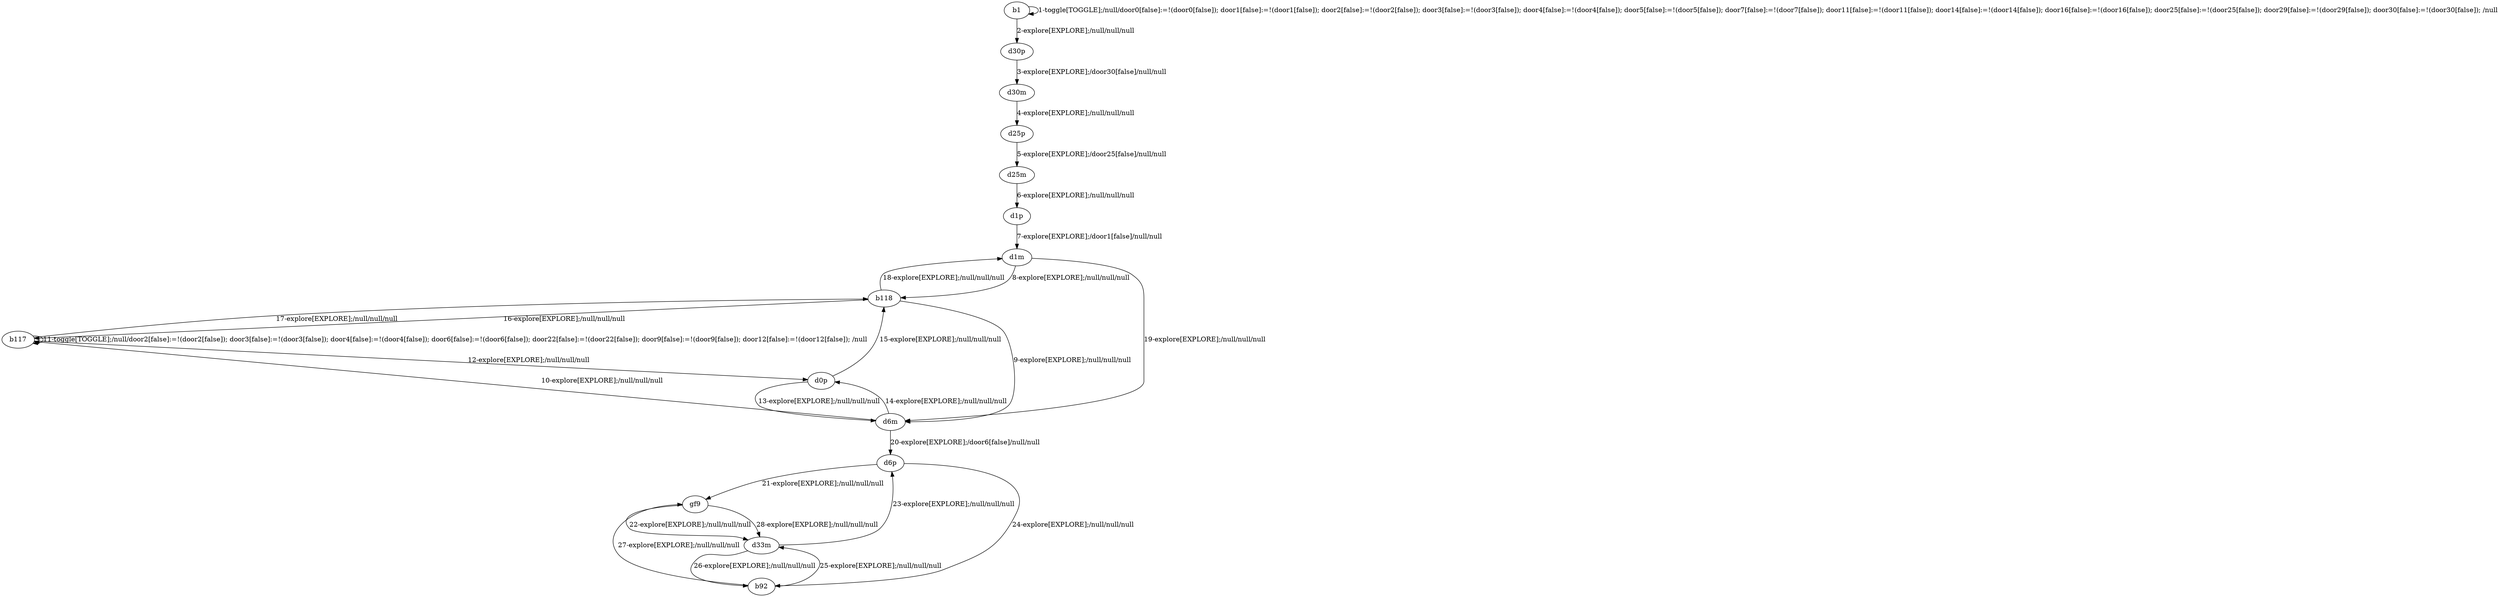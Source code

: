 # Total number of goals covered by this test: 1
# b118 --> d1m

digraph g {
"b1" -> "b1" [label = "1-toggle[TOGGLE];/null/door0[false]:=!(door0[false]); door1[false]:=!(door1[false]); door2[false]:=!(door2[false]); door3[false]:=!(door3[false]); door4[false]:=!(door4[false]); door5[false]:=!(door5[false]); door7[false]:=!(door7[false]); door11[false]:=!(door11[false]); door14[false]:=!(door14[false]); door16[false]:=!(door16[false]); door25[false]:=!(door25[false]); door29[false]:=!(door29[false]); door30[false]:=!(door30[false]); /null"];
"b1" -> "d30p" [label = "2-explore[EXPLORE];/null/null/null"];
"d30p" -> "d30m" [label = "3-explore[EXPLORE];/door30[false]/null/null"];
"d30m" -> "d25p" [label = "4-explore[EXPLORE];/null/null/null"];
"d25p" -> "d25m" [label = "5-explore[EXPLORE];/door25[false]/null/null"];
"d25m" -> "d1p" [label = "6-explore[EXPLORE];/null/null/null"];
"d1p" -> "d1m" [label = "7-explore[EXPLORE];/door1[false]/null/null"];
"d1m" -> "b118" [label = "8-explore[EXPLORE];/null/null/null"];
"b118" -> "d6m" [label = "9-explore[EXPLORE];/null/null/null"];
"d6m" -> "b117" [label = "10-explore[EXPLORE];/null/null/null"];
"b117" -> "b117" [label = "11-toggle[TOGGLE];/null/door2[false]:=!(door2[false]); door3[false]:=!(door3[false]); door4[false]:=!(door4[false]); door6[false]:=!(door6[false]); door22[false]:=!(door22[false]); door9[false]:=!(door9[false]); door12[false]:=!(door12[false]); /null"];
"b117" -> "d0p" [label = "12-explore[EXPLORE];/null/null/null"];
"d0p" -> "d6m" [label = "13-explore[EXPLORE];/null/null/null"];
"d6m" -> "d0p" [label = "14-explore[EXPLORE];/null/null/null"];
"d0p" -> "b118" [label = "15-explore[EXPLORE];/null/null/null"];
"b118" -> "b117" [label = "16-explore[EXPLORE];/null/null/null"];
"b117" -> "b118" [label = "17-explore[EXPLORE];/null/null/null"];
"b118" -> "d1m" [label = "18-explore[EXPLORE];/null/null/null"];
"d1m" -> "d6m" [label = "19-explore[EXPLORE];/null/null/null"];
"d6m" -> "d6p" [label = "20-explore[EXPLORE];/door6[false]/null/null"];
"d6p" -> "gf9" [label = "21-explore[EXPLORE];/null/null/null"];
"gf9" -> "d33m" [label = "22-explore[EXPLORE];/null/null/null"];
"d33m" -> "d6p" [label = "23-explore[EXPLORE];/null/null/null"];
"d6p" -> "b92" [label = "24-explore[EXPLORE];/null/null/null"];
"b92" -> "d33m" [label = "25-explore[EXPLORE];/null/null/null"];
"d33m" -> "b92" [label = "26-explore[EXPLORE];/null/null/null"];
"b92" -> "gf9" [label = "27-explore[EXPLORE];/null/null/null"];
"gf9" -> "d33m" [label = "28-explore[EXPLORE];/null/null/null"];
}